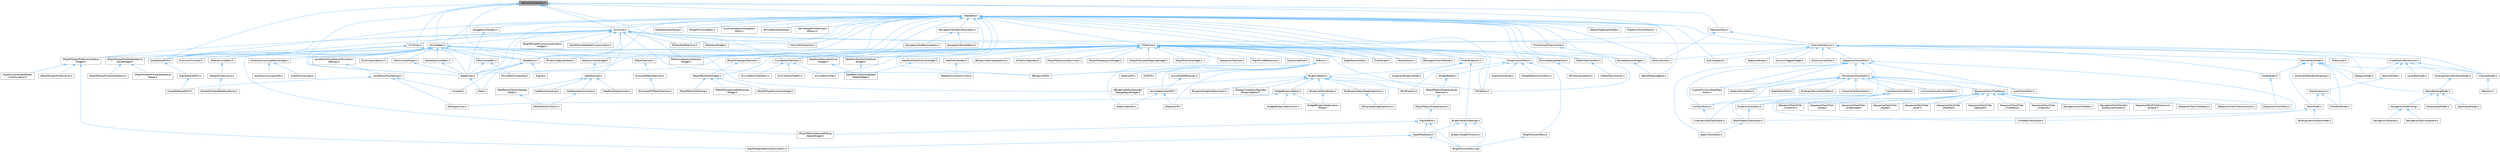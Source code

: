 digraph "TableViewTypeTraits.h"
{
 // INTERACTIVE_SVG=YES
 // LATEX_PDF_SIZE
  bgcolor="transparent";
  edge [fontname=Helvetica,fontsize=10,labelfontname=Helvetica,labelfontsize=10];
  node [fontname=Helvetica,fontsize=10,shape=box,height=0.2,width=0.4];
  Node1 [id="Node000001",label="TableViewTypeTraits.h",height=0.2,width=0.4,color="gray40", fillcolor="grey60", style="filled", fontcolor="black",tooltip=" "];
  Node1 -> Node2 [id="edge1_Node000001_Node000002",dir="back",color="steelblue1",style="solid",tooltip=" "];
  Node2 [id="Node000002",label="CurveEditorTreeTraits.h",height=0.2,width=0.4,color="grey40", fillcolor="white", style="filled",URL="$d4/d4a/CurveEditorTreeTraits_8h.html",tooltip=" "];
  Node2 -> Node3 [id="edge2_Node000002_Node000003",dir="back",color="steelblue1",style="solid",tooltip=" "];
  Node3 [id="Node000003",label="SCurveEditorTree.h",height=0.2,width=0.4,color="grey40", fillcolor="white", style="filled",URL="$da/da4/SCurveEditorTree_8h.html",tooltip=" "];
  Node2 -> Node4 [id="edge3_Node000002_Node000004",dir="back",color="steelblue1",style="solid",tooltip=" "];
  Node4 [id="Node000004",label="SCurveEditorTreePin.h",height=0.2,width=0.4,color="grey40", fillcolor="white", style="filled",URL="$db/d44/SCurveEditorTreePin_8h.html",tooltip=" "];
  Node2 -> Node5 [id="edge4_Node000002_Node000005",dir="back",color="steelblue1",style="solid",tooltip=" "];
  Node5 [id="Node000005",label="SCurveEditorTreeSelect.h",height=0.2,width=0.4,color="grey40", fillcolor="white", style="filled",URL="$d9/d58/SCurveEditorTreeSelect_8h.html",tooltip=" "];
  Node1 -> Node6 [id="edge5_Node000001_Node000006",dir="back",color="steelblue1",style="solid",tooltip=" "];
  Node6 [id="Node000006",label="SComboBox.h",height=0.2,width=0.4,color="grey40", fillcolor="white", style="filled",URL="$d2/dd5/SComboBox_8h.html",tooltip=" "];
  Node6 -> Node7 [id="edge6_Node000006_Node000007",dir="back",color="steelblue1",style="solid",tooltip=" "];
  Node7 [id="Node000007",label="DataflowTransformOutliner\lWidget.h",height=0.2,width=0.4,color="grey40", fillcolor="white", style="filled",URL="$d8/df9/DataflowTransformOutlinerWidget_8h.html",tooltip=" "];
  Node7 -> Node8 [id="edge7_Node000007_Node000008",dir="back",color="steelblue1",style="solid",tooltip=" "];
  Node8 [id="Node000008",label="DataflowCollectionSpread\lSheetWidget.h",height=0.2,width=0.4,color="grey40", fillcolor="white", style="filled",URL="$da/da3/DataflowCollectionSpreadSheetWidget_8h.html",tooltip=" "];
  Node6 -> Node9 [id="edge8_Node000006_Node000009",dir="back",color="steelblue1",style="solid",tooltip=" "];
  Node9 [id="Node000009",label="DataflowVerticesOutliner\lWidget.h",height=0.2,width=0.4,color="grey40", fillcolor="white", style="filled",URL="$dd/deb/DataflowVerticesOutlinerWidget_8h.html",tooltip=" "];
  Node9 -> Node8 [id="edge9_Node000009_Node000008",dir="back",color="steelblue1",style="solid",tooltip=" "];
  Node6 -> Node10 [id="edge10_Node000006_Node000010",dir="back",color="steelblue1",style="solid",tooltip=" "];
  Node10 [id="Node000010",label="LevelEditorPlayNetworkEmulation\lSettings.h",height=0.2,width=0.4,color="grey40", fillcolor="white", style="filled",URL="$d4/d35/LevelEditorPlayNetworkEmulationSettings_8h.html",tooltip=" "];
  Node10 -> Node11 [id="edge11_Node000010_Node000011",dir="back",color="steelblue1",style="solid",tooltip=" "];
  Node11 [id="Node000011",label="LevelEditorPlaySettings.h",height=0.2,width=0.4,color="grey40", fillcolor="white", style="filled",URL="$d4/d3b/LevelEditorPlaySettings_8h.html",tooltip=" "];
  Node11 -> Node12 [id="edge12_Node000011_Node000012",dir="back",color="steelblue1",style="solid",tooltip=" "];
  Node12 [id="Node000012",label="SDesignerView.h",height=0.2,width=0.4,color="grey40", fillcolor="white", style="filled",URL="$d2/d14/SDesignerView_8h.html",tooltip=" "];
  Node11 -> Node13 [id="edge13_Node000011_Node000013",dir="back",color="steelblue1",style="solid",tooltip=" "];
  Node13 [id="Node000013",label="UnrealEd.h",height=0.2,width=0.4,color="grey40", fillcolor="white", style="filled",URL="$d2/d5f/UnrealEd_8h.html",tooltip=" "];
  Node11 -> Node14 [id="edge14_Node000011_Node000014",dir="back",color="steelblue1",style="solid",tooltip=" "];
  Node14 [id="Node000014",label="UnrealEdSharedPCH.h",height=0.2,width=0.4,color="grey40", fillcolor="white", style="filled",URL="$d1/de6/UnrealEdSharedPCH_8h.html",tooltip=" "];
  Node6 -> Node15 [id="edge15_Node000006_Node000015",dir="back",color="steelblue1",style="solid",tooltip=" "];
  Node15 [id="Node000015",label="SAudioOscilloscopePanelWidget.h",height=0.2,width=0.4,color="grey40", fillcolor="white", style="filled",URL="$db/d7e/SAudioOscilloscopePanelWidget_8h.html",tooltip=" "];
  Node15 -> Node16 [id="edge16_Node000015_Node000016",dir="back",color="steelblue1",style="solid",tooltip=" "];
  Node16 [id="Node000016",label="AudioOscilloscope.h",height=0.2,width=0.4,color="grey40", fillcolor="white", style="filled",URL="$d5/d81/AudioOscilloscope_8h.html",tooltip=" "];
  Node15 -> Node17 [id="edge17_Node000015_Node000017",dir="back",color="steelblue1",style="solid",tooltip=" "];
  Node17 [id="Node000017",label="AudioOscilloscopeUMG.h",height=0.2,width=0.4,color="grey40", fillcolor="white", style="filled",URL="$df/de7/AudioOscilloscopeUMG_8h.html",tooltip=" "];
  Node6 -> Node18 [id="edge18_Node000006_Node000018",dir="back",color="steelblue1",style="solid",tooltip=" "];
  Node18 [id="Node000018",label="SBlueprintEditorSelected\lDebugObjectWidget.h",height=0.2,width=0.4,color="grey40", fillcolor="white", style="filled",URL="$de/d6c/SBlueprintEditorSelectedDebugObjectWidget_8h.html",tooltip=" "];
  Node6 -> Node19 [id="edge19_Node000006_Node000019",dir="back",color="steelblue1",style="solid",tooltip=" "];
  Node19 [id="Node000019",label="SCSVImportOptions.h",height=0.2,width=0.4,color="grey40", fillcolor="white", style="filled",URL="$d7/dfe/SCSVImportOptions_8h.html",tooltip=" "];
  Node6 -> Node20 [id="edge20_Node000006_Node000020",dir="back",color="steelblue1",style="solid",tooltip=" "];
  Node20 [id="Node000020",label="SEditableComboBox.h",height=0.2,width=0.4,color="grey40", fillcolor="white", style="filled",URL="$d0/d8c/SEditableComboBox_8h.html",tooltip=" "];
  Node20 -> Node21 [id="edge21_Node000020_Node000021",dir="back",color="steelblue1",style="solid",tooltip=" "];
  Node21 [id="Node000021",label="SlateExtras.h",height=0.2,width=0.4,color="grey40", fillcolor="white", style="filled",URL="$d8/dec/SlateExtras_8h.html",tooltip=" "];
  Node21 -> Node22 [id="edge22_Node000021_Node000022",dir="back",color="steelblue1",style="solid",tooltip=" "];
  Node22 [id="Node000022",label="Slate.h",height=0.2,width=0.4,color="grey40", fillcolor="white", style="filled",URL="$d2/dc0/Slate_8h.html",tooltip=" "];
  Node6 -> Node23 [id="edge23_Node000006_Node000023",dir="back",color="steelblue1",style="solid",tooltip=" "];
  Node23 [id="Node000023",label="SFilterConfiguratorRow.h",height=0.2,width=0.4,color="grey40", fillcolor="white", style="filled",URL="$d2/d18/SFilterConfiguratorRow_8h.html",tooltip=" "];
  Node6 -> Node24 [id="edge24_Node000006_Node000024",dir="back",color="steelblue1",style="solid",tooltip=" "];
  Node24 [id="Node000024",label="SNameComboBox.h",height=0.2,width=0.4,color="grey40", fillcolor="white", style="filled",URL="$d8/d4b/SNameComboBox_8h.html",tooltip=" "];
  Node24 -> Node25 [id="edge25_Node000024_Node000025",dir="back",color="steelblue1",style="solid",tooltip=" "];
  Node25 [id="Node000025",label="SGraphPinNameList.h",height=0.2,width=0.4,color="grey40", fillcolor="white", style="filled",URL="$d4/d09/SGraphPinNameList_8h.html",tooltip=" "];
  Node25 -> Node26 [id="edge26_Node000025_Node000026",dir="back",color="steelblue1",style="solid",tooltip=" "];
  Node26 [id="Node000026",label="SGraphPinDataTableRowName.h",height=0.2,width=0.4,color="grey40", fillcolor="white", style="filled",URL="$d3/d40/SGraphPinDataTableRowName_8h.html",tooltip=" "];
  Node6 -> Node27 [id="edge27_Node000006_Node000027",dir="back",color="steelblue1",style="solid",tooltip=" "];
  Node27 [id="Node000027",label="SRigVMEditorSelectedDebug\lObjectWidget.h",height=0.2,width=0.4,color="grey40", fillcolor="white", style="filled",URL="$d9/dcd/SRigVMEditorSelectedDebugObjectWidget_8h.html",tooltip=" "];
  Node6 -> Node28 [id="edge28_Node000006_Node000028",dir="back",color="steelblue1",style="solid",tooltip=" "];
  Node28 [id="Node000028",label="SRigVMGraphPinEditableName\lValueWidget.h",height=0.2,width=0.4,color="grey40", fillcolor="white", style="filled",URL="$da/d0c/SRigVMGraphPinEditableNameValueWidget_8h.html",tooltip=" "];
  Node28 -> Node29 [id="edge29_Node000028_Node000029",dir="back",color="steelblue1",style="solid",tooltip=" "];
  Node29 [id="Node000029",label="SRigVMGraphPinUserDataName\lSpace.h",height=0.2,width=0.4,color="grey40", fillcolor="white", style="filled",URL="$d7/dfd/SRigVMGraphPinUserDataNameSpace_8h.html",tooltip=" "];
  Node28 -> Node30 [id="edge30_Node000028_Node000030",dir="back",color="steelblue1",style="solid",tooltip=" "];
  Node30 [id="Node000030",label="SRigVMGraphPinVariableName.h",height=0.2,width=0.4,color="grey40", fillcolor="white", style="filled",URL="$d0/da1/SRigVMGraphPinVariableName_8h.html",tooltip=" "];
  Node6 -> Node31 [id="edge31_Node000006_Node000031",dir="back",color="steelblue1",style="solid",tooltip=" "];
  Node31 [id="Node000031",label="SRigVMGraphPinNameListValue\lWidget.h",height=0.2,width=0.4,color="grey40", fillcolor="white", style="filled",URL="$dc/dac/SRigVMGraphPinNameListValueWidget_8h.html",tooltip=" "];
  Node31 -> Node32 [id="edge32_Node000031_Node000032",dir="back",color="steelblue1",style="solid",tooltip=" "];
  Node32 [id="Node000032",label="RigVMGraphDetailCustomization.h",height=0.2,width=0.4,color="grey40", fillcolor="white", style="filled",URL="$da/d8c/RigVMGraphDetailCustomization_8h.html",tooltip=" "];
  Node31 -> Node33 [id="edge33_Node000031_Node000033",dir="back",color="steelblue1",style="solid",tooltip=" "];
  Node33 [id="Node000033",label="RigVMLocalVariableDetail\lCustomization.h",height=0.2,width=0.4,color="grey40", fillcolor="white", style="filled",URL="$de/de8/RigVMLocalVariableDetailCustomization_8h.html",tooltip=" "];
  Node31 -> Node34 [id="edge34_Node000031_Node000034",dir="back",color="steelblue1",style="solid",tooltip=" "];
  Node34 [id="Node000034",label="SRigVMGraphPinNameList.h",height=0.2,width=0.4,color="grey40", fillcolor="white", style="filled",URL="$d7/dfc/SRigVMGraphPinNameList_8h.html",tooltip=" "];
  Node6 -> Node35 [id="edge35_Node000006_Node000035",dir="back",color="steelblue1",style="solid",tooltip=" "];
  Node35 [id="Node000035",label="STableTreeView.h",height=0.2,width=0.4,color="grey40", fillcolor="white", style="filled",URL="$dd/d46/STableTreeView_8h.html",tooltip=" "];
  Node35 -> Node36 [id="edge36_Node000035_Node000036",dir="back",color="steelblue1",style="solid",tooltip=" "];
  Node36 [id="Node000036",label="SUntypedTableTreeView.h",height=0.2,width=0.4,color="grey40", fillcolor="white", style="filled",URL="$da/dc1/SUntypedTableTreeView_8h.html",tooltip=" "];
  Node36 -> Node37 [id="edge37_Node000036_Node000037",dir="back",color="steelblue1",style="solid",tooltip=" "];
  Node37 [id="Node000037",label="SUntypedDiffTableTreeView.h",height=0.2,width=0.4,color="grey40", fillcolor="white", style="filled",URL="$d2/dd2/SUntypedDiffTableTreeView_8h.html",tooltip=" "];
  Node6 -> Node38 [id="edge38_Node000006_Node000038",dir="back",color="steelblue1",style="solid",tooltip=" "];
  Node38 [id="Node000038",label="STextComboBox.h",height=0.2,width=0.4,color="grey40", fillcolor="white", style="filled",URL="$d6/d14/STextComboBox_8h.html",tooltip=" "];
  Node38 -> Node39 [id="edge39_Node000038_Node000039",dir="back",color="steelblue1",style="solid",tooltip=" "];
  Node39 [id="Node000039",label="SFixupSelfContextDlg.h",height=0.2,width=0.4,color="grey40", fillcolor="white", style="filled",URL="$d5/da4/SFixupSelfContextDlg_8h.html",tooltip=" "];
  Node38 -> Node21 [id="edge40_Node000038_Node000021",dir="back",color="steelblue1",style="solid",tooltip=" "];
  Node6 -> Node40 [id="edge41_Node000006_Node000040",dir="back",color="steelblue1",style="solid",tooltip=" "];
  Node40 [id="Node000040",label="STextComboPopup.h",height=0.2,width=0.4,color="grey40", fillcolor="white", style="filled",URL="$d1/d76/STextComboPopup_8h.html",tooltip=" "];
  Node40 -> Node21 [id="edge42_Node000040_Node000021",dir="back",color="steelblue1",style="solid",tooltip=" "];
  Node6 -> Node41 [id="edge43_Node000006_Node000041",dir="back",color="steelblue1",style="solid",tooltip=" "];
  Node41 [id="Node000041",label="SelectionViewWidget.h",height=0.2,width=0.4,color="grey40", fillcolor="white", style="filled",URL="$dc/db5/SelectionViewWidget_8h.html",tooltip=" "];
  Node41 -> Node42 [id="edge44_Node000041_Node000042",dir="back",color="steelblue1",style="solid",tooltip=" "];
  Node42 [id="Node000042",label="DataflowView.h",height=0.2,width=0.4,color="grey40", fillcolor="white", style="filled",URL="$d4/d2e/DataflowView_8h.html",tooltip=" "];
  Node42 -> Node43 [id="edge45_Node000042_Node000043",dir="back",color="steelblue1",style="solid",tooltip=" "];
  Node43 [id="Node000043",label="DataflowCollectionSpread\lSheet.h",height=0.2,width=0.4,color="grey40", fillcolor="white", style="filled",URL="$da/da7/DataflowCollectionSpreadSheet_8h.html",tooltip=" "];
  Node43 -> Node44 [id="edge46_Node000043_Node000044",dir="back",color="steelblue1",style="solid",tooltip=" "];
  Node44 [id="Node000044",label="DataflowEditorToolkit.h",height=0.2,width=0.4,color="grey40", fillcolor="white", style="filled",URL="$d8/d80/DataflowEditorToolkit_8h.html",tooltip=" "];
  Node42 -> Node45 [id="edge47_Node000042_Node000045",dir="back",color="steelblue1",style="solid",tooltip=" "];
  Node45 [id="Node000045",label="DataflowOutputLog.h",height=0.2,width=0.4,color="grey40", fillcolor="white", style="filled",URL="$df/d1e/DataflowOutputLog_8h.html",tooltip=" "];
  Node42 -> Node46 [id="edge48_Node000042_Node000046",dir="back",color="steelblue1",style="solid",tooltip=" "];
  Node46 [id="Node000046",label="DataflowSelectionView.h",height=0.2,width=0.4,color="grey40", fillcolor="white", style="filled",URL="$d6/d34/DataflowSelectionView_8h.html",tooltip=" "];
  Node46 -> Node44 [id="edge49_Node000046_Node000044",dir="back",color="steelblue1",style="solid",tooltip=" "];
  Node42 -> Node47 [id="edge50_Node000042_Node000047",dir="back",color="steelblue1",style="solid",tooltip=" "];
  Node47 [id="Node000047",label="DataflowSkeletonView.h",height=0.2,width=0.4,color="grey40", fillcolor="white", style="filled",URL="$d7/df7/DataflowSkeletonView_8h.html",tooltip=" "];
  Node6 -> Node48 [id="edge51_Node000006_Node000048",dir="back",color="steelblue1",style="solid",tooltip=" "];
  Node48 [id="Node000048",label="SlateBasics.h",height=0.2,width=0.4,color="grey40", fillcolor="white", style="filled",URL="$da/d2f/SlateBasics_8h.html",tooltip=" "];
  Node48 -> Node49 [id="edge52_Node000048_Node000049",dir="back",color="steelblue1",style="solid",tooltip=" "];
  Node49 [id="Node000049",label="Engine.h",height=0.2,width=0.4,color="grey40", fillcolor="white", style="filled",URL="$d1/d34/Public_2Engine_8h.html",tooltip=" "];
  Node48 -> Node22 [id="edge53_Node000048_Node000022",dir="back",color="steelblue1",style="solid",tooltip=" "];
  Node48 -> Node21 [id="edge54_Node000048_Node000021",dir="back",color="steelblue1",style="solid",tooltip=" "];
  Node48 -> Node13 [id="edge55_Node000048_Node000013",dir="back",color="steelblue1",style="solid",tooltip=" "];
  Node6 -> Node21 [id="edge56_Node000006_Node000021",dir="back",color="steelblue1",style="solid",tooltip=" "];
  Node6 -> Node50 [id="edge57_Node000006_Node000050",dir="back",color="steelblue1",style="solid",tooltip=" "];
  Node50 [id="Node000050",label="SlateSharedPCH.h",height=0.2,width=0.4,color="grey40", fillcolor="white", style="filled",URL="$d1/dfc/SlateSharedPCH_8h.html",tooltip=" "];
  Node50 -> Node51 [id="edge58_Node000050_Node000051",dir="back",color="steelblue1",style="solid",tooltip=" "];
  Node51 [id="Node000051",label="EngineSharedPCH.h",height=0.2,width=0.4,color="grey40", fillcolor="white", style="filled",URL="$dc/dbb/EngineSharedPCH_8h.html",tooltip=" "];
  Node51 -> Node14 [id="edge59_Node000051_Node000014",dir="back",color="steelblue1",style="solid",tooltip=" "];
  Node1 -> Node52 [id="edge60_Node000001_Node000052",dir="back",color="steelblue1",style="solid",tooltip=" "];
  Node52 [id="Node000052",label="SListView.h",height=0.2,width=0.4,color="grey40", fillcolor="white", style="filled",URL="$db/db5/SListView_8h.html",tooltip=" "];
  Node52 -> Node42 [id="edge61_Node000052_Node000042",dir="back",color="steelblue1",style="solid",tooltip=" "];
  Node52 -> Node53 [id="edge62_Node000052_Node000053",dir="back",color="steelblue1",style="solid",tooltip=" "];
  Node53 [id="Node000053",label="IOutlinerExtension.h",height=0.2,width=0.4,color="grey40", fillcolor="white", style="filled",URL="$db/d1a/IOutlinerExtension_8h.html",tooltip=" "];
  Node53 -> Node54 [id="edge63_Node000053_Node000054",dir="back",color="steelblue1",style="solid",tooltip=" "];
  Node54 [id="Node000054",label="CategoryModel.h",height=0.2,width=0.4,color="grey40", fillcolor="white", style="filled",URL="$db/dfe/CategoryModel_8h.html",tooltip=" "];
  Node53 -> Node55 [id="edge64_Node000053_Node000055",dir="back",color="steelblue1",style="solid",tooltip=" "];
  Node55 [id="Node000055",label="ChannelModel.h",height=0.2,width=0.4,color="grey40", fillcolor="white", style="filled",URL="$de/d30/ChannelModel_8h.html",tooltip=" "];
  Node55 -> Node56 [id="edge65_Node000055_Node000056",dir="back",color="steelblue1",style="solid",tooltip=" "];
  Node56 [id="Node000056",label="Selection.h",height=0.2,width=0.4,color="grey40", fillcolor="white", style="filled",URL="$dd/dc2/Editor_2Sequencer_2Public_2MVVM_2Selection_2Selection_8h.html",tooltip=" "];
  Node53 -> Node57 [id="edge66_Node000053_Node000057",dir="back",color="steelblue1",style="solid",tooltip=" "];
  Node57 [id="Node000057",label="FolderModel.h",height=0.2,width=0.4,color="grey40", fillcolor="white", style="filled",URL="$d4/d1d/FolderModel_8h.html",tooltip=" "];
  Node57 -> Node58 [id="edge67_Node000057_Node000058",dir="back",color="steelblue1",style="solid",tooltip=" "];
  Node58 [id="Node000058",label="SequencerTrackFilters.h",height=0.2,width=0.4,color="grey40", fillcolor="white", style="filled",URL="$df/d72/SequencerTrackFilters_8h.html",tooltip=" "];
  Node53 -> Node59 [id="edge68_Node000053_Node000059",dir="back",color="steelblue1",style="solid",tooltip=" "];
  Node59 [id="Node000059",label="ISequencerTrackEditor.h",height=0.2,width=0.4,color="grey40", fillcolor="white", style="filled",URL="$df/dca/ISequencerTrackEditor_8h.html",tooltip=" "];
  Node59 -> Node60 [id="edge69_Node000059_Node000060",dir="back",color="steelblue1",style="solid",tooltip=" "];
  Node60 [id="Node000060",label="AudioTrackEditor.h",height=0.2,width=0.4,color="grey40", fillcolor="white", style="filled",URL="$dd/d96/AudioTrackEditor_8h.html",tooltip=" "];
  Node59 -> Node61 [id="edge70_Node000059_Node000061",dir="back",color="steelblue1",style="solid",tooltip=" "];
  Node61 [id="Node000061",label="BoolPropertyTrackEditor.h",height=0.2,width=0.4,color="grey40", fillcolor="white", style="filled",URL="$db/d07/BoolPropertyTrackEditor_8h.html",tooltip=" "];
  Node61 -> Node62 [id="edge71_Node000061_Node000062",dir="back",color="steelblue1",style="solid",tooltip=" "];
  Node62 [id="Node000062",label="SpawnTrackEditor.h",height=0.2,width=0.4,color="grey40", fillcolor="white", style="filled",URL="$d5/dac/SpawnTrackEditor_8h.html",tooltip=" "];
  Node59 -> Node63 [id="edge72_Node000059_Node000063",dir="back",color="steelblue1",style="solid",tooltip=" "];
  Node63 [id="Node000063",label="CinematicShotTrackEditor.h",height=0.2,width=0.4,color="grey40", fillcolor="white", style="filled",URL="$d3/d0c/CinematicShotTrackEditor_8h.html",tooltip=" "];
  Node59 -> Node64 [id="edge73_Node000059_Node000064",dir="back",color="steelblue1",style="solid",tooltip=" "];
  Node64 [id="Node000064",label="CustomPrimitiveDataTrack\lEditor.h",height=0.2,width=0.4,color="grey40", fillcolor="white", style="filled",URL="$dc/d8f/CustomPrimitiveDataTrackEditor_8h.html",tooltip=" "];
  Node59 -> Node65 [id="edge74_Node000059_Node000065",dir="back",color="steelblue1",style="solid",tooltip=" "];
  Node65 [id="Node000065",label="MaterialTrackEditor.h",height=0.2,width=0.4,color="grey40", fillcolor="white", style="filled",URL="$d1/d9f/MaterialTrackEditor_8h.html",tooltip=" "];
  Node59 -> Node66 [id="edge75_Node000059_Node000066",dir="back",color="steelblue1",style="solid",tooltip=" "];
  Node66 [id="Node000066",label="MovieSceneTrackEditor.h",height=0.2,width=0.4,color="grey40", fillcolor="white", style="filled",URL="$db/d6c/MovieSceneTrackEditor_8h.html",tooltip=" "];
  Node66 -> Node60 [id="edge76_Node000066_Node000060",dir="back",color="steelblue1",style="solid",tooltip=" "];
  Node66 -> Node67 [id="edge77_Node000066_Node000067",dir="back",color="steelblue1",style="solid",tooltip=" "];
  Node67 [id="Node000067",label="BindingLifetimeTrackEditor.h",height=0.2,width=0.4,color="grey40", fillcolor="white", style="filled",URL="$db/d3c/BindingLifetimeTrackEditor_8h.html",tooltip=" "];
  Node66 -> Node68 [id="edge78_Node000066_Node000068",dir="back",color="steelblue1",style="solid",tooltip=" "];
  Node68 [id="Node000068",label="ChaosCacheTrackEditor.h",height=0.2,width=0.4,color="grey40", fillcolor="white", style="filled",URL="$db/d36/ChaosCacheTrackEditor_8h.html",tooltip=" "];
  Node66 -> Node69 [id="edge79_Node000066_Node000069",dir="back",color="steelblue1",style="solid",tooltip=" "];
  Node69 [id="Node000069",label="CommonAnimationTrackEditor.h",height=0.2,width=0.4,color="grey40", fillcolor="white", style="filled",URL="$d9/d6e/CommonAnimationTrackEditor_8h.html",tooltip=" "];
  Node66 -> Node64 [id="edge80_Node000066_Node000064",dir="back",color="steelblue1",style="solid",tooltip=" "];
  Node66 -> Node70 [id="edge81_Node000066_Node000070",dir="back",color="steelblue1",style="solid",tooltip=" "];
  Node70 [id="Node000070",label="KeyframeTrackEditor.h",height=0.2,width=0.4,color="grey40", fillcolor="white", style="filled",URL="$dd/d47/KeyframeTrackEditor_8h.html",tooltip=" "];
  Node70 -> Node61 [id="edge82_Node000070_Node000061",dir="back",color="steelblue1",style="solid",tooltip=" "];
  Node70 -> Node71 [id="edge83_Node000070_Node000071",dir="back",color="steelblue1",style="solid",tooltip=" "];
  Node71 [id="Node000071",label="PropertyTrackEditor.h",height=0.2,width=0.4,color="grey40", fillcolor="white", style="filled",URL="$da/d9a/PropertyTrackEditor_8h.html",tooltip=" "];
  Node71 -> Node61 [id="edge84_Node000071_Node000061",dir="back",color="steelblue1",style="solid",tooltip=" "];
  Node70 -> Node72 [id="edge85_Node000070_Node000072",dir="back",color="steelblue1",style="solid",tooltip=" "];
  Node72 [id="Node000072",label="SubTrackEditor.h",height=0.2,width=0.4,color="grey40", fillcolor="white", style="filled",URL="$d8/d5b/SubTrackEditor_8h.html",tooltip=" "];
  Node72 -> Node63 [id="edge86_Node000072_Node000063",dir="back",color="steelblue1",style="solid",tooltip=" "];
  Node70 -> Node73 [id="edge87_Node000070_Node000073",dir="back",color="steelblue1",style="solid",tooltip=" "];
  Node73 [id="Node000073",label="TimeWarpTrackEditor.h",height=0.2,width=0.4,color="grey40", fillcolor="white", style="filled",URL="$dc/d2e/TimeWarpTrackEditor_8h.html",tooltip=" "];
  Node66 -> Node65 [id="edge88_Node000066_Node000065",dir="back",color="steelblue1",style="solid",tooltip=" "];
  Node66 -> Node74 [id="edge89_Node000066_Node000074",dir="back",color="steelblue1",style="solid",tooltip=" "];
  Node74 [id="Node000074",label="MediaTrackEditor.h",height=0.2,width=0.4,color="grey40", fillcolor="white", style="filled",URL="$d0/d41/MediaTrackEditor_8h.html",tooltip=" "];
  Node66 -> Node71 [id="edge90_Node000066_Node000071",dir="back",color="steelblue1",style="solid",tooltip=" "];
  Node66 -> Node75 [id="edge91_Node000066_Node000075",dir="back",color="steelblue1",style="solid",tooltip=" "];
  Node75 [id="Node000075",label="SequencerTrackFilterBase.h",height=0.2,width=0.4,color="grey40", fillcolor="white", style="filled",URL="$d8/def/Filters_2SequencerTrackFilterBase_8h.html",tooltip=" "];
  Node75 -> Node76 [id="edge92_Node000075_Node000076",dir="back",color="steelblue1",style="solid",tooltip=" "];
  Node76 [id="Node000076",label="NavigationToolFilterBar.h",height=0.2,width=0.4,color="grey40", fillcolor="white", style="filled",URL="$df/d14/NavigationToolFilterBar_8h.html",tooltip=" "];
  Node75 -> Node77 [id="edge93_Node000075_Node000077",dir="back",color="steelblue1",style="solid",tooltip=" "];
  Node77 [id="Node000077",label="NavigationToolFilterText\lExpressionContext.h",height=0.2,width=0.4,color="grey40", fillcolor="white", style="filled",URL="$d8/dd2/NavigationToolFilterTextExpressionContext_8h.html",tooltip=" "];
  Node75 -> Node78 [id="edge94_Node000075_Node000078",dir="back",color="steelblue1",style="solid",tooltip=" "];
  Node78 [id="Node000078",label="SequencerTextFilterExpression\lContext.h",height=0.2,width=0.4,color="grey40", fillcolor="white", style="filled",URL="$d0/d9f/SequencerTextFilterExpressionContext_8h.html",tooltip=" "];
  Node75 -> Node79 [id="edge95_Node000075_Node000079",dir="back",color="steelblue1",style="solid",tooltip=" "];
  Node79 [id="Node000079",label="SequencerTrackFilterBase.h",height=0.2,width=0.4,color="grey40", fillcolor="white", style="filled",URL="$d8/d4d/SequencerTrackFilterBase_8h.html",tooltip=" "];
  Node75 -> Node80 [id="edge96_Node000075_Node000080",dir="back",color="steelblue1",style="solid",tooltip=" "];
  Node80 [id="Node000080",label="SequencerTrackFilterCollection.h",height=0.2,width=0.4,color="grey40", fillcolor="white", style="filled",URL="$d8/de2/SequencerTrackFilterCollection_8h.html",tooltip=" "];
  Node75 -> Node81 [id="edge97_Node000075_Node000081",dir="back",color="steelblue1",style="solid",tooltip=" "];
  Node81 [id="Node000081",label="SequencerTrackFilter\l_Condition.h",height=0.2,width=0.4,color="grey40", fillcolor="white", style="filled",URL="$df/d17/SequencerTrackFilter__Condition_8h.html",tooltip=" "];
  Node75 -> Node82 [id="edge98_Node000075_Node000082",dir="back",color="steelblue1",style="solid",tooltip=" "];
  Node82 [id="Node000082",label="SequencerTrackFilter\l_Group.h",height=0.2,width=0.4,color="grey40", fillcolor="white", style="filled",URL="$da/dea/SequencerTrackFilter__Group_8h.html",tooltip=" "];
  Node75 -> Node83 [id="edge99_Node000075_Node000083",dir="back",color="steelblue1",style="solid",tooltip=" "];
  Node83 [id="Node000083",label="SequencerTrackFilter\l_HideIsolate.h",height=0.2,width=0.4,color="grey40", fillcolor="white", style="filled",URL="$d3/d55/SequencerTrackFilter__HideIsolate_8h.html",tooltip=" "];
  Node75 -> Node84 [id="edge100_Node000075_Node000084",dir="back",color="steelblue1",style="solid",tooltip=" "];
  Node84 [id="Node000084",label="SequencerTrackFilter\l_Keyed.h",height=0.2,width=0.4,color="grey40", fillcolor="white", style="filled",URL="$d4/d2d/SequencerTrackFilter__Keyed_8h.html",tooltip=" "];
  Node75 -> Node85 [id="edge101_Node000075_Node000085",dir="back",color="steelblue1",style="solid",tooltip=" "];
  Node85 [id="Node000085",label="SequencerTrackFilter\l_Level.h",height=0.2,width=0.4,color="grey40", fillcolor="white", style="filled",URL="$d2/d6c/SequencerTrackFilter__Level_8h.html",tooltip=" "];
  Node75 -> Node86 [id="edge102_Node000075_Node000086",dir="back",color="steelblue1",style="solid",tooltip=" "];
  Node86 [id="Node000086",label="SequencerTrackFilter\l_Modified.h",height=0.2,width=0.4,color="grey40", fillcolor="white", style="filled",URL="$d0/dd9/SequencerTrackFilter__Modified_8h.html",tooltip=" "];
  Node75 -> Node87 [id="edge103_Node000075_Node000087",dir="back",color="steelblue1",style="solid",tooltip=" "];
  Node87 [id="Node000087",label="SequencerTrackFilter\l_Selected.h",height=0.2,width=0.4,color="grey40", fillcolor="white", style="filled",URL="$dc/d54/SequencerTrackFilter__Selected_8h.html",tooltip=" "];
  Node75 -> Node88 [id="edge104_Node000075_Node000088",dir="back",color="steelblue1",style="solid",tooltip=" "];
  Node88 [id="Node000088",label="SequencerTrackFilter\l_TimeWarp.h",height=0.2,width=0.4,color="grey40", fillcolor="white", style="filled",URL="$d6/dd0/SequencerTrackFilter__TimeWarp_8h.html",tooltip=" "];
  Node75 -> Node89 [id="edge105_Node000075_Node000089",dir="back",color="steelblue1",style="solid",tooltip=" "];
  Node89 [id="Node000089",label="SequencerTrackFilter\l_Unbound.h",height=0.2,width=0.4,color="grey40", fillcolor="white", style="filled",URL="$d0/dd1/SequencerTrackFilter__Unbound_8h.html",tooltip=" "];
  Node75 -> Node58 [id="edge106_Node000075_Node000058",dir="back",color="steelblue1",style="solid",tooltip=" "];
  Node66 -> Node72 [id="edge107_Node000066_Node000072",dir="back",color="steelblue1",style="solid",tooltip=" "];
  Node59 -> Node62 [id="edge108_Node000059_Node000062",dir="back",color="steelblue1",style="solid",tooltip=" "];
  Node59 -> Node72 [id="edge109_Node000059_Node000072",dir="back",color="steelblue1",style="solid",tooltip=" "];
  Node53 -> Node90 [id="edge110_Node000053_Node000090",dir="back",color="steelblue1",style="solid",tooltip=" "];
  Node90 [id="Node000090",label="LinkedOutlinerExtension.h",height=0.2,width=0.4,color="grey40", fillcolor="white", style="filled",URL="$da/d0f/LinkedOutlinerExtension_8h.html",tooltip=" "];
  Node90 -> Node91 [id="edge111_Node000090_Node000091",dir="back",color="steelblue1",style="solid",tooltip=" "];
  Node91 [id="Node000091",label="BindingLifetimeOverlayModel.h",height=0.2,width=0.4,color="grey40", fillcolor="white", style="filled",URL="$d2/d69/BindingLifetimeOverlayModel_8h.html",tooltip=" "];
  Node91 -> Node92 [id="edge112_Node000091_Node000092",dir="back",color="steelblue1",style="solid",tooltip=" "];
  Node92 [id="Node000092",label="ObjectBindingModel.h",height=0.2,width=0.4,color="grey40", fillcolor="white", style="filled",URL="$de/dbc/ObjectBindingModel_8h.html",tooltip=" "];
  Node92 -> Node93 [id="edge113_Node000092_Node000093",dir="back",color="steelblue1",style="solid",tooltip=" "];
  Node93 [id="Node000093",label="NavigationToolBinding.h",height=0.2,width=0.4,color="grey40", fillcolor="white", style="filled",URL="$d0/db5/NavigationToolBinding_8h.html",tooltip=" "];
  Node93 -> Node94 [id="edge114_Node000093_Node000094",dir="back",color="steelblue1",style="solid",tooltip=" "];
  Node94 [id="Node000094",label="NavigationToolActor.h",height=0.2,width=0.4,color="grey40", fillcolor="white", style="filled",URL="$d6/da8/NavigationToolActor_8h.html",tooltip=" "];
  Node93 -> Node95 [id="edge115_Node000093_Node000095",dir="back",color="steelblue1",style="solid",tooltip=" "];
  Node95 [id="Node000095",label="NavigationToolComponent.h",height=0.2,width=0.4,color="grey40", fillcolor="white", style="filled",URL="$d7/dfc/NavigationToolComponent_8h.html",tooltip=" "];
  Node92 -> Node96 [id="edge116_Node000092_Node000096",dir="back",color="steelblue1",style="solid",tooltip=" "];
  Node96 [id="Node000096",label="PossessableModel.h",height=0.2,width=0.4,color="grey40", fillcolor="white", style="filled",URL="$d5/d01/PossessableModel_8h.html",tooltip=" "];
  Node92 -> Node97 [id="edge117_Node000092_Node000097",dir="back",color="steelblue1",style="solid",tooltip=" "];
  Node97 [id="Node000097",label="SpawnableModel.h",height=0.2,width=0.4,color="grey40", fillcolor="white", style="filled",URL="$d0/dd5/SpawnableModel_8h.html",tooltip=" "];
  Node90 -> Node54 [id="edge118_Node000090_Node000054",dir="back",color="steelblue1",style="solid",tooltip=" "];
  Node90 -> Node55 [id="edge119_Node000090_Node000055",dir="back",color="steelblue1",style="solid",tooltip=" "];
  Node90 -> Node98 [id="edge120_Node000090_Node000098",dir="back",color="steelblue1",style="solid",tooltip=" "];
  Node98 [id="Node000098",label="LayerBarModel.h",height=0.2,width=0.4,color="grey40", fillcolor="white", style="filled",URL="$dd/daa/LayerBarModel_8h.html",tooltip=" "];
  Node90 -> Node99 [id="edge121_Node000090_Node000099",dir="back",color="steelblue1",style="solid",tooltip=" "];
  Node99 [id="Node000099",label="SectionModel.h",height=0.2,width=0.4,color="grey40", fillcolor="white", style="filled",URL="$d7/d0c/SectionModel_8h.html",tooltip=" "];
  Node99 -> Node100 [id="edge122_Node000099_Node000100",dir="back",color="steelblue1",style="solid",tooltip=" "];
  Node100 [id="Node000100",label="ITrackExtension.h",height=0.2,width=0.4,color="grey40", fillcolor="white", style="filled",URL="$d4/d09/ITrackExtension_8h.html",tooltip=" "];
  Node100 -> Node101 [id="edge123_Node000100_Node000101",dir="back",color="steelblue1",style="solid",tooltip=" "];
  Node101 [id="Node000101",label="TrackModel.h",height=0.2,width=0.4,color="grey40", fillcolor="white", style="filled",URL="$db/d94/TrackModel_8h.html",tooltip=" "];
  Node101 -> Node102 [id="edge124_Node000101_Node000102",dir="back",color="steelblue1",style="solid",tooltip=" "];
  Node102 [id="Node000102",label="BindingLifetimeTrackModel.h",height=0.2,width=0.4,color="grey40", fillcolor="white", style="filled",URL="$d5/d30/BindingLifetimeTrackModel_8h.html",tooltip=" "];
  Node101 -> Node73 [id="edge125_Node000101_Node000073",dir="back",color="steelblue1",style="solid",tooltip=" "];
  Node100 -> Node103 [id="edge126_Node000100_Node000103",dir="back",color="steelblue1",style="solid",tooltip=" "];
  Node103 [id="Node000103",label="TrackRowModel.h",height=0.2,width=0.4,color="grey40", fillcolor="white", style="filled",URL="$d8/db5/TrackRowModel_8h.html",tooltip=" "];
  Node53 -> Node104 [id="edge127_Node000053_Node000104",dir="back",color="steelblue1",style="solid",tooltip=" "];
  Node104 [id="Node000104",label="OutlinerItemModel.h",height=0.2,width=0.4,color="grey40", fillcolor="white", style="filled",URL="$da/dbf/OutlinerItemModel_8h.html",tooltip=" "];
  Node104 -> Node54 [id="edge128_Node000104_Node000054",dir="back",color="steelblue1",style="solid",tooltip=" "];
  Node104 -> Node55 [id="edge129_Node000104_Node000055",dir="back",color="steelblue1",style="solid",tooltip=" "];
  Node104 -> Node57 [id="edge130_Node000104_Node000057",dir="back",color="steelblue1",style="solid",tooltip=" "];
  Node104 -> Node92 [id="edge131_Node000104_Node000092",dir="back",color="steelblue1",style="solid",tooltip=" "];
  Node104 -> Node105 [id="edge132_Node000104_Node000105",dir="back",color="steelblue1",style="solid",tooltip=" "];
  Node105 [id="Node000105",label="SOutlinerObjectBindingView.h",height=0.2,width=0.4,color="grey40", fillcolor="white", style="filled",URL="$d1/dfa/SOutlinerObjectBindingView_8h.html",tooltip=" "];
  Node104 -> Node101 [id="edge133_Node000104_Node000101",dir="back",color="steelblue1",style="solid",tooltip=" "];
  Node104 -> Node103 [id="edge134_Node000104_Node000103",dir="back",color="steelblue1",style="solid",tooltip=" "];
  Node53 -> Node106 [id="edge135_Node000053_Node000106",dir="back",color="steelblue1",style="solid",tooltip=" "];
  Node106 [id="Node000106",label="OutlinerSpacer.h",height=0.2,width=0.4,color="grey40", fillcolor="white", style="filled",URL="$dd/d3e/OutlinerSpacer_8h.html",tooltip=" "];
  Node53 -> Node107 [id="edge136_Node000053_Node000107",dir="back",color="steelblue1",style="solid",tooltip=" "];
  Node107 [id="Node000107",label="SColumnToggleWidget.h",height=0.2,width=0.4,color="grey40", fillcolor="white", style="filled",URL="$de/d8d/SColumnToggleWidget_8h.html",tooltip=" "];
  Node53 -> Node108 [id="edge137_Node000053_Node000108",dir="back",color="steelblue1",style="solid",tooltip=" "];
  Node108 [id="Node000108",label="SOutlinerView.h",height=0.2,width=0.4,color="grey40", fillcolor="white", style="filled",URL="$d5/de1/SOutlinerView_8h.html",tooltip=" "];
  Node53 -> Node109 [id="edge138_Node000053_Node000109",dir="back",color="steelblue1",style="solid",tooltip=" "];
  Node109 [id="Node000109",label="SOutlinerViewRow.h",height=0.2,width=0.4,color="grey40", fillcolor="white", style="filled",URL="$db/de3/SOutlinerViewRow_8h.html",tooltip=" "];
  Node53 -> Node110 [id="edge139_Node000053_Node000110",dir="back",color="steelblue1",style="solid",tooltip=" "];
  Node110 [id="Node000110",label="STrackLane.h",height=0.2,width=0.4,color="grey40", fillcolor="white", style="filled",URL="$d2/d8f/STrackLane_8h.html",tooltip=" "];
  Node53 -> Node111 [id="edge140_Node000053_Node000111",dir="back",color="steelblue1",style="solid",tooltip=" "];
  Node111 [id="Node000111",label="SequenceModel.h",height=0.2,width=0.4,color="grey40", fillcolor="white", style="filled",URL="$d4/d28/SequenceModel_8h.html",tooltip=" "];
  Node52 -> Node112 [id="edge141_Node000052_Node000112",dir="back",color="steelblue1",style="solid",tooltip=" "];
  Node112 [id="Node000112",label="ReferenceSectionSelection\lWidget.h",height=0.2,width=0.4,color="grey40", fillcolor="white", style="filled",URL="$db/d75/ReferenceSectionSelectionWidget_8h.html",tooltip=" "];
  Node52 -> Node113 [id="edge142_Node000052_Node000113",dir="back",color="steelblue1",style="solid",tooltip=" "];
  Node113 [id="Node000113",label="RigVMVariableDetailCustomization.h",height=0.2,width=0.4,color="grey40", fillcolor="white", style="filled",URL="$d3/d24/RigVMVariableDetailCustomization_8h.html",tooltip=" "];
  Node52 -> Node114 [id="edge143_Node000052_Node000114",dir="back",color="steelblue1",style="solid",tooltip=" "];
  Node114 [id="Node000114",label="SAnimAttributeView.h",height=0.2,width=0.4,color="grey40", fillcolor="white", style="filled",URL="$df/d42/SAnimAttributeView_8h.html",tooltip=" "];
  Node52 -> Node115 [id="edge144_Node000052_Node000115",dir="back",color="steelblue1",style="solid",tooltip=" "];
  Node115 [id="Node000115",label="SBlueprintDiff.h",height=0.2,width=0.4,color="grey40", fillcolor="white", style="filled",URL="$de/d6d/SBlueprintDiff_8h.html",tooltip=" "];
  Node52 -> Node6 [id="edge145_Node000052_Node000006",dir="back",color="steelblue1",style="solid",tooltip=" "];
  Node52 -> Node116 [id="edge146_Node000052_Node000116",dir="back",color="steelblue1",style="solid",tooltip=" "];
  Node116 [id="Node000116",label="SFilterableObjectList.h",height=0.2,width=0.4,color="grey40", fillcolor="white", style="filled",URL="$dc/de4/SFilterableObjectList_8h.html",tooltip=" "];
  Node52 -> Node117 [id="edge147_Node000052_Node000117",dir="back",color="steelblue1",style="solid",tooltip=" "];
  Node117 [id="Node000117",label="SRigVMGraphFunctionLocalization\lWidget.h",height=0.2,width=0.4,color="grey40", fillcolor="white", style="filled",URL="$dd/d59/SRigVMGraphFunctionLocalizationWidget_8h.html",tooltip=" "];
  Node52 -> Node28 [id="edge148_Node000052_Node000028",dir="back",color="steelblue1",style="solid",tooltip=" "];
  Node52 -> Node31 [id="edge149_Node000052_Node000031",dir="back",color="steelblue1",style="solid",tooltip=" "];
  Node52 -> Node118 [id="edge150_Node000052_Node000118",dir="back",color="steelblue1",style="solid",tooltip=" "];
  Node118 [id="Node000118",label="SSkeletonWidget.h",height=0.2,width=0.4,color="grey40", fillcolor="white", style="filled",URL="$dd/da7/SSkeletonWidget_8h.html",tooltip=" "];
  Node52 -> Node119 [id="edge151_Node000052_Node000119",dir="back",color="steelblue1",style="solid",tooltip=" "];
  Node119 [id="Node000119",label="STileView.h",height=0.2,width=0.4,color="grey40", fillcolor="white", style="filled",URL="$da/dd5/STileView_8h.html",tooltip=" "];
  Node119 -> Node120 [id="edge152_Node000119_Node000120",dir="back",color="steelblue1",style="solid",tooltip=" "];
  Node120 [id="Node000120",label="SCommonTileView.h",height=0.2,width=0.4,color="grey40", fillcolor="white", style="filled",URL="$de/d0c/SCommonTileView_8h.html",tooltip=" "];
  Node119 -> Node48 [id="edge153_Node000119_Node000048",dir="back",color="steelblue1",style="solid",tooltip=" "];
  Node119 -> Node21 [id="edge154_Node000119_Node000021",dir="back",color="steelblue1",style="solid",tooltip=" "];
  Node52 -> Node121 [id="edge155_Node000052_Node000121",dir="back",color="steelblue1",style="solid",tooltip=" "];
  Node121 [id="Node000121",label="STreeView.h",height=0.2,width=0.4,color="grey40", fillcolor="white", style="filled",URL="$de/dea/STreeView_8h.html",tooltip=" "];
  Node121 -> Node122 [id="edge156_Node000121_Node000122",dir="back",color="steelblue1",style="solid",tooltip=" "];
  Node122 [id="Node000122",label="BoneSelectionWidget.h",height=0.2,width=0.4,color="grey40", fillcolor="white", style="filled",URL="$d4/dd3/BoneSelectionWidget_8h.html",tooltip=" "];
  Node122 -> Node123 [id="edge157_Node000122_Node000123",dir="back",color="steelblue1",style="solid",tooltip=" "];
  Node123 [id="Node000123",label="SBoneMappingBase.h",height=0.2,width=0.4,color="grey40", fillcolor="white", style="filled",URL="$d7/d49/SBoneMappingBase_8h.html",tooltip=" "];
  Node121 -> Node2 [id="edge158_Node000121_Node000002",dir="back",color="steelblue1",style="solid",tooltip=" "];
  Node121 -> Node124 [id="edge159_Node000121_Node000124",dir="back",color="steelblue1",style="solid",tooltip=" "];
  Node124 [id="Node000124",label="DataflowFacesOutlinerWidget.h",height=0.2,width=0.4,color="grey40", fillcolor="white", style="filled",URL="$d1/d1c/DataflowFacesOutlinerWidget_8h.html",tooltip=" "];
  Node124 -> Node8 [id="edge160_Node000124_Node000008",dir="back",color="steelblue1",style="solid",tooltip=" "];
  Node121 -> Node7 [id="edge161_Node000121_Node000007",dir="back",color="steelblue1",style="solid",tooltip=" "];
  Node121 -> Node9 [id="edge162_Node000121_Node000009",dir="back",color="steelblue1",style="solid",tooltip=" "];
  Node121 -> Node125 [id="edge163_Node000121_Node000125",dir="back",color="steelblue1",style="solid",tooltip=" "];
  Node125 [id="Node000125",label="DiffUtils.h",height=0.2,width=0.4,color="grey40", fillcolor="white", style="filled",URL="$d4/d91/DiffUtils_8h.html",tooltip=" "];
  Node125 -> Node126 [id="edge164_Node000125_Node000126",dir="back",color="steelblue1",style="solid",tooltip=" "];
  Node126 [id="Node000126",label="AsyncDetailViewDiff.h",height=0.2,width=0.4,color="grey40", fillcolor="white", style="filled",URL="$dc/d54/AsyncDetailViewDiff_8h.html",tooltip=" "];
  Node126 -> Node127 [id="edge165_Node000126_Node000127",dir="back",color="steelblue1",style="solid",tooltip=" "];
  Node127 [id="Node000127",label="SDetailsDiff.h",height=0.2,width=0.4,color="grey40", fillcolor="white", style="filled",URL="$da/d09/SDetailsDiff_8h.html",tooltip=" "];
  Node126 -> Node128 [id="edge166_Node000126_Node000128",dir="back",color="steelblue1",style="solid",tooltip=" "];
  Node128 [id="Node000128",label="SDetailsSplitter.h",height=0.2,width=0.4,color="grey40", fillcolor="white", style="filled",URL="$d5/de5/SDetailsSplitter_8h.html",tooltip=" "];
  Node125 -> Node129 [id="edge167_Node000125_Node000129",dir="back",color="steelblue1",style="solid",tooltip=" "];
  Node129 [id="Node000129",label="AsyncTreeDifferences.h",height=0.2,width=0.4,color="grey40", fillcolor="white", style="filled",URL="$dd/d63/AsyncTreeDifferences_8h.html",tooltip=" "];
  Node129 -> Node126 [id="edge168_Node000129_Node000126",dir="back",color="steelblue1",style="solid",tooltip=" "];
  Node125 -> Node130 [id="edge169_Node000125_Node000130",dir="back",color="steelblue1",style="solid",tooltip=" "];
  Node130 [id="Node000130",label="DetailsDiff.h",height=0.2,width=0.4,color="grey40", fillcolor="white", style="filled",URL="$de/dfc/DetailsDiff_8h.html",tooltip=" "];
  Node125 -> Node115 [id="edge170_Node000125_Node000115",dir="back",color="steelblue1",style="solid",tooltip=" "];
  Node125 -> Node131 [id="edge171_Node000125_Node000131",dir="back",color="steelblue1",style="solid",tooltip=" "];
  Node131 [id="Node000131",label="SCSDiff.h",height=0.2,width=0.4,color="grey40", fillcolor="white", style="filled",URL="$da/dc5/SCSDiff_8h.html",tooltip=" "];
  Node125 -> Node127 [id="edge172_Node000125_Node000127",dir="back",color="steelblue1",style="solid",tooltip=" "];
  Node125 -> Node128 [id="edge173_Node000125_Node000128",dir="back",color="steelblue1",style="solid",tooltip=" "];
  Node121 -> Node132 [id="edge174_Node000121_Node000132",dir="back",color="steelblue1",style="solid",tooltip=" "];
  Node132 [id="Node000132",label="DlgReferenceTree.h",height=0.2,width=0.4,color="grey40", fillcolor="white", style="filled",URL="$db/dd3/DlgReferenceTree_8h.html",tooltip=" "];
  Node121 -> Node133 [id="edge175_Node000121_Node000133",dir="back",color="steelblue1",style="solid",tooltip=" "];
  Node133 [id="Node000133",label="FindInBlueprints.h",height=0.2,width=0.4,color="grey40", fillcolor="white", style="filled",URL="$d0/d27/FindInBlueprints_8h.html",tooltip=" "];
  Node133 -> Node134 [id="edge176_Node000133_Node000134",dir="back",color="steelblue1",style="solid",tooltip=" "];
  Node134 [id="Node000134",label="BlueprintEditor.h",height=0.2,width=0.4,color="grey40", fillcolor="white", style="filled",URL="$df/d7d/BlueprintEditor_8h.html",tooltip=" "];
  Node134 -> Node135 [id="edge177_Node000134_Node000135",dir="back",color="steelblue1",style="solid",tooltip=" "];
  Node135 [id="Node000135",label="BPVariableDragDropAction.h",height=0.2,width=0.4,color="grey40", fillcolor="white", style="filled",URL="$dd/d23/BPVariableDragDropAction_8h.html",tooltip=" "];
  Node134 -> Node136 [id="edge178_Node000134_Node000136",dir="back",color="steelblue1",style="solid",tooltip=" "];
  Node136 [id="Node000136",label="BlueprintDragDropMenuItem.h",height=0.2,width=0.4,color="grey40", fillcolor="white", style="filled",URL="$dc/deb/BlueprintDragDropMenuItem_8h.html",tooltip=" "];
  Node134 -> Node137 [id="edge179_Node000134_Node000137",dir="back",color="steelblue1",style="solid",tooltip=" "];
  Node137 [id="Node000137",label="BlueprintEditorModes.h",height=0.2,width=0.4,color="grey40", fillcolor="white", style="filled",URL="$d9/d70/BlueprintEditorModes_8h.html",tooltip=" "];
  Node137 -> Node138 [id="edge180_Node000137_Node000138",dir="back",color="steelblue1",style="solid",tooltip=" "];
  Node138 [id="Node000138",label="WidgetBlueprintApplication\lMode.h",height=0.2,width=0.4,color="grey40", fillcolor="white", style="filled",URL="$d3/d40/WidgetBlueprintApplicationMode_8h.html",tooltip=" "];
  Node134 -> Node139 [id="edge181_Node000134_Node000139",dir="back",color="steelblue1",style="solid",tooltip=" "];
  Node139 [id="Node000139",label="IDisplayClusterConfigurator\lBlueprintEditor.h",height=0.2,width=0.4,color="grey40", fillcolor="white", style="filled",URL="$dd/d4b/IDisplayClusterConfiguratorBlueprintEditor_8h.html",tooltip=" "];
  Node134 -> Node140 [id="edge182_Node000134_Node000140",dir="back",color="steelblue1",style="solid",tooltip=" "];
  Node140 [id="Node000140",label="MyBlueprintItemDragDropAction.h",height=0.2,width=0.4,color="grey40", fillcolor="white", style="filled",URL="$da/d11/MyBlueprintItemDragDropAction_8h.html",tooltip=" "];
  Node140 -> Node135 [id="edge183_Node000140_Node000135",dir="back",color="steelblue1",style="solid",tooltip=" "];
  Node134 -> Node18 [id="edge184_Node000134_Node000018",dir="back",color="steelblue1",style="solid",tooltip=" "];
  Node134 -> Node141 [id="edge185_Node000134_Node000141",dir="back",color="steelblue1",style="solid",tooltip=" "];
  Node141 [id="Node000141",label="SMyBlueprint.h",height=0.2,width=0.4,color="grey40", fillcolor="white", style="filled",URL="$d3/d34/SMyBlueprint_8h.html",tooltip=" "];
  Node134 -> Node142 [id="edge186_Node000134_Node000142",dir="back",color="steelblue1",style="solid",tooltip=" "];
  Node142 [id="Node000142",label="SSCSEditor.h",height=0.2,width=0.4,color="grey40", fillcolor="white", style="filled",URL="$d0/d2e/SSCSEditor_8h.html",tooltip=" "];
  Node134 -> Node143 [id="edge187_Node000134_Node000143",dir="back",color="steelblue1",style="solid",tooltip=" "];
  Node143 [id="Node000143",label="WidgetBlueprintEditor.h",height=0.2,width=0.4,color="grey40", fillcolor="white", style="filled",URL="$d6/d04/WidgetBlueprintEditor_8h.html",tooltip=" "];
  Node143 -> Node12 [id="edge188_Node000143_Node000012",dir="back",color="steelblue1",style="solid",tooltip=" "];
  Node143 -> Node138 [id="edge189_Node000143_Node000138",dir="back",color="steelblue1",style="solid",tooltip=" "];
  Node143 -> Node144 [id="edge190_Node000143_Node000144",dir="back",color="steelblue1",style="solid",tooltip=" "];
  Node144 [id="Node000144",label="WidgetBlueprintEditorUtils.h",height=0.2,width=0.4,color="grey40", fillcolor="white", style="filled",URL="$d9/df7/WidgetBlueprintEditorUtils_8h.html",tooltip=" "];
  Node133 -> Node145 [id="edge191_Node000133_Node000145",dir="back",color="steelblue1",style="solid",tooltip=" "];
  Node145 [id="Node000145",label="BlueprintEditorSettings.h",height=0.2,width=0.4,color="grey40", fillcolor="white", style="filled",URL="$d4/dbc/BlueprintEditorSettings_8h.html",tooltip=" "];
  Node145 -> Node146 [id="edge192_Node000145_Node000146",dir="back",color="steelblue1",style="solid",tooltip=" "];
  Node146 [id="Node000146",label="BlueprintTypePromotion.h",height=0.2,width=0.4,color="grey40", fillcolor="white", style="filled",URL="$d2/d23/BlueprintTypePromotion_8h.html",tooltip=" "];
  Node145 -> Node147 [id="edge193_Node000145_Node000147",dir="back",color="steelblue1",style="solid",tooltip=" "];
  Node147 [id="Node000147",label="RigVMNewEditor.h",height=0.2,width=0.4,color="grey40", fillcolor="white", style="filled",URL="$df/dd1/RigVMNewEditor_8h.html",tooltip=" "];
  Node147 -> Node32 [id="edge194_Node000147_Node000032",dir="back",color="steelblue1",style="solid",tooltip=" "];
  Node147 -> Node148 [id="edge195_Node000147_Node000148",dir="back",color="steelblue1",style="solid",tooltip=" "];
  Node148 [id="Node000148",label="SRigVMActionMenu.cpp",height=0.2,width=0.4,color="grey40", fillcolor="white", style="filled",URL="$dc/d4c/SRigVMActionMenu_8cpp.html",tooltip=" "];
  Node145 -> Node148 [id="edge196_Node000145_Node000148",dir="back",color="steelblue1",style="solid",tooltip=" "];
  Node133 -> Node149 [id="edge197_Node000133_Node000149",dir="back",color="steelblue1",style="solid",tooltip=" "];
  Node149 [id="Node000149",label="ImaginaryBlueprintData.h",height=0.2,width=0.4,color="grey40", fillcolor="white", style="filled",URL="$d9/d16/ImaginaryBlueprintData_8h.html",tooltip=" "];
  Node121 -> Node150 [id="edge198_Node000121_Node000150",dir="back",color="steelblue1",style="solid",tooltip=" "];
  Node150 [id="Node000150",label="FindInGraph.h",height=0.2,width=0.4,color="grey40", fillcolor="white", style="filled",URL="$de/d36/FindInGraph_8h.html",tooltip=" "];
  Node121 -> Node151 [id="edge199_Node000121_Node000151",dir="back",color="steelblue1",style="solid",tooltip=" "];
  Node151 [id="Node000151",label="ISequencerTreeView.h",height=0.2,width=0.4,color="grey40", fillcolor="white", style="filled",URL="$df/db6/ISequencerTreeView_8h.html",tooltip=" "];
  Node121 -> Node112 [id="edge200_Node000121_Node000112",dir="back",color="steelblue1",style="solid",tooltip=" "];
  Node121 -> Node152 [id="edge201_Node000121_Node000152",dir="back",color="steelblue1",style="solid",tooltip=" "];
  Node152 [id="Node000152",label="RigVMFindReferences.h",height=0.2,width=0.4,color="grey40", fillcolor="white", style="filled",URL="$df/da2/RigVMFindReferences_8h.html",tooltip=" "];
  Node121 -> Node153 [id="edge202_Node000121_Node000153",dir="back",color="steelblue1",style="solid",tooltip=" "];
  Node153 [id="Node000153",label="SAdvancedFilter.h",height=0.2,width=0.4,color="grey40", fillcolor="white", style="filled",URL="$d1/d68/SAdvancedFilter_8h.html",tooltip=" "];
  Node121 -> Node115 [id="edge203_Node000121_Node000115",dir="back",color="steelblue1",style="solid",tooltip=" "];
  Node121 -> Node154 [id="edge204_Node000121_Node000154",dir="back",color="steelblue1",style="solid",tooltip=" "];
  Node154 [id="Node000154",label="SBlueprintNamespaceEntry.h",height=0.2,width=0.4,color="grey40", fillcolor="white", style="filled",URL="$d4/d22/SBlueprintNamespaceEntry_8h.html",tooltip=" "];
  Node121 -> Node3 [id="edge205_Node000121_Node000003",dir="back",color="steelblue1",style="solid",tooltip=" "];
  Node121 -> Node155 [id="edge206_Node000121_Node000155",dir="back",color="steelblue1",style="solid",tooltip=" "];
  Node155 [id="Node000155",label="SFilterConfigurator.h",height=0.2,width=0.4,color="grey40", fillcolor="white", style="filled",URL="$d8/d8e/SFilterConfigurator_8h.html",tooltip=" "];
  Node121 -> Node156 [id="edge207_Node000121_Node000156",dir="back",color="steelblue1",style="solid",tooltip=" "];
  Node156 [id="Node000156",label="SGraphActionMenu.h",height=0.2,width=0.4,color="grey40", fillcolor="white", style="filled",URL="$d0/d9a/SGraphActionMenu_8h.html",tooltip=" "];
  Node156 -> Node157 [id="edge208_Node000156_Node000157",dir="back",color="steelblue1",style="solid",tooltip=" "];
  Node157 [id="Node000157",label="GraphActionNode.h",height=0.2,width=0.4,color="grey40", fillcolor="white", style="filled",URL="$dc/d7a/GraphActionNode_8h.html",tooltip=" "];
  Node156 -> Node158 [id="edge209_Node000156_Node000158",dir="back",color="steelblue1",style="solid",tooltip=" "];
  Node158 [id="Node000158",label="SGraphEditorActionMenu.h",height=0.2,width=0.4,color="grey40", fillcolor="white", style="filled",URL="$dd/d8d/SGraphEditorActionMenu_8h.html",tooltip=" "];
  Node156 -> Node159 [id="edge210_Node000156_Node000159",dir="back",color="steelblue1",style="solid",tooltip=" "];
  Node159 [id="Node000159",label="SGraphPalette.h",height=0.2,width=0.4,color="grey40", fillcolor="white", style="filled",URL="$d5/dd1/SGraphPalette_8h.html",tooltip=" "];
  Node159 -> Node160 [id="edge211_Node000159_Node000160",dir="back",color="steelblue1",style="solid",tooltip=" "];
  Node160 [id="Node000160",label="SRigVMEditorGraphExplorer\lTreeView.h",height=0.2,width=0.4,color="grey40", fillcolor="white", style="filled",URL="$d8/d43/SRigVMEditorGraphExplorerTreeView_8h.html",tooltip=" "];
  Node160 -> Node161 [id="edge212_Node000160_Node000161",dir="back",color="steelblue1",style="solid",tooltip=" "];
  Node161 [id="Node000161",label="SRigVMEditorGraphExplorer.h",height=0.2,width=0.4,color="grey40", fillcolor="white", style="filled",URL="$db/d11/SRigVMEditorGraphExplorer_8h.html",tooltip=" "];
  Node161 -> Node162 [id="edge213_Node000161_Node000162",dir="back",color="steelblue1",style="solid",tooltip=" "];
  Node162 [id="Node000162",label="RigVMEditor.h",height=0.2,width=0.4,color="grey40", fillcolor="white", style="filled",URL="$d3/d13/RigVMEditor_8h.html",tooltip=" "];
  Node162 -> Node147 [id="edge214_Node000162_Node000147",dir="back",color="steelblue1",style="solid",tooltip=" "];
  Node162 -> Node148 [id="edge215_Node000162_Node000148",dir="back",color="steelblue1",style="solid",tooltip=" "];
  Node162 -> Node27 [id="edge216_Node000162_Node000027",dir="back",color="steelblue1",style="solid",tooltip=" "];
  Node156 -> Node141 [id="edge217_Node000156_Node000141",dir="back",color="steelblue1",style="solid",tooltip=" "];
  Node156 -> Node163 [id="edge218_Node000156_Node000163",dir="back",color="steelblue1",style="solid",tooltip=" "];
  Node163 [id="Node000163",label="SRigVMActionMenu.h",height=0.2,width=0.4,color="grey40", fillcolor="white", style="filled",URL="$d1/de8/SRigVMActionMenu_8h.html",tooltip=" "];
  Node163 -> Node148 [id="edge219_Node000163_Node000148",dir="back",color="steelblue1",style="solid",tooltip=" "];
  Node121 -> Node164 [id="edge220_Node000121_Node000164",dir="back",color="steelblue1",style="solid",tooltip=" "];
  Node164 [id="Node000164",label="SKeySelector.h",height=0.2,width=0.4,color="grey40", fillcolor="white", style="filled",URL="$de/d62/SKeySelector_8h.html",tooltip=" "];
  Node121 -> Node165 [id="edge221_Node000121_Node000165",dir="back",color="steelblue1",style="solid",tooltip=" "];
  Node165 [id="Node000165",label="SKismetDebugTreeView.h",height=0.2,width=0.4,color="grey40", fillcolor="white", style="filled",URL="$dc/df5/SKismetDebugTreeView_8h.html",tooltip=" "];
  Node165 -> Node166 [id="edge222_Node000165_Node000166",dir="back",color="steelblue1",style="solid",tooltip=" "];
  Node166 [id="Node000166",label="SPinValueInspector.h",height=0.2,width=0.4,color="grey40", fillcolor="white", style="filled",URL="$d6/d85/SPinValueInspector_8h.html",tooltip=" "];
  Node121 -> Node167 [id="edge223_Node000121_Node000167",dir="back",color="steelblue1",style="solid",tooltip=" "];
  Node167 [id="Node000167",label="SNavigationToolTreeRow.h",height=0.2,width=0.4,color="grey40", fillcolor="white", style="filled",URL="$de/d20/SNavigationToolTreeRow_8h.html",tooltip=" "];
  Node121 -> Node108 [id="edge224_Node000121_Node000108",dir="back",color="steelblue1",style="solid",tooltip=" "];
  Node121 -> Node168 [id="edge225_Node000121_Node000168",dir="back",color="steelblue1",style="solid",tooltip=" "];
  Node168 [id="Node000168",label="SRigVMBulkEditWidget.h",height=0.2,width=0.4,color="grey40", fillcolor="white", style="filled",URL="$d7/dab/SRigVMBulkEditWidget_8h.html",tooltip=" "];
  Node168 -> Node169 [id="edge226_Node000168_Node000169",dir="back",color="steelblue1",style="solid",tooltip=" "];
  Node169 [id="Node000169",label="SRigVMBulkEditDialog.h",height=0.2,width=0.4,color="grey40", fillcolor="white", style="filled",URL="$dd/d89/SRigVMBulkEditDialog_8h.html",tooltip=" "];
  Node168 -> Node170 [id="edge227_Node000168_Node000170",dir="back",color="steelblue1",style="solid",tooltip=" "];
  Node170 [id="Node000170",label="SRigVMSwapAssetReferences\lWidget.h",height=0.2,width=0.4,color="grey40", fillcolor="white", style="filled",URL="$db/d3f/SRigVMSwapAssetReferencesWidget_8h.html",tooltip=" "];
  Node168 -> Node171 [id="edge228_Node000168_Node000171",dir="back",color="steelblue1",style="solid",tooltip=" "];
  Node171 [id="Node000171",label="SRigVMSwapFunctionsWidget.h",height=0.2,width=0.4,color="grey40", fillcolor="white", style="filled",URL="$d0/da2/SRigVMSwapFunctionsWidget_8h.html",tooltip=" "];
  Node121 -> Node172 [id="edge229_Node000121_Node000172",dir="back",color="steelblue1",style="solid",tooltip=" "];
  Node172 [id="Node000172",label="SRigVMChangesTreeView.h",height=0.2,width=0.4,color="grey40", fillcolor="white", style="filled",URL="$dd/d83/SRigVMChangesTreeView_8h.html",tooltip=" "];
  Node172 -> Node168 [id="edge230_Node000172_Node000168",dir="back",color="steelblue1",style="solid",tooltip=" "];
  Node121 -> Node160 [id="edge231_Node000121_Node000160",dir="back",color="steelblue1",style="solid",tooltip=" "];
  Node121 -> Node173 [id="edge232_Node000121_Node000173",dir="back",color="steelblue1",style="solid",tooltip=" "];
  Node173 [id="Node000173",label="SRigVMExecutionStackView.h",height=0.2,width=0.4,color="grey40", fillcolor="white", style="filled",URL="$d9/d2b/SRigVMExecutionStackView_8h.html",tooltip=" "];
  Node121 -> Node174 [id="edge233_Node000121_Node000174",dir="back",color="steelblue1",style="solid",tooltip=" "];
  Node174 [id="Node000174",label="SRigVMNodeLayoutWidget.h",height=0.2,width=0.4,color="grey40", fillcolor="white", style="filled",URL="$dc/da9/SRigVMNodeLayoutWidget_8h.html",tooltip=" "];
  Node121 -> Node175 [id="edge234_Node000121_Node000175",dir="back",color="steelblue1",style="solid",tooltip=" "];
  Node175 [id="Node000175",label="SRigVMVariableMappingWidget.h",height=0.2,width=0.4,color="grey40", fillcolor="white", style="filled",URL="$d0/ddc/SRigVMVariableMappingWidget_8h.html",tooltip=" "];
  Node121 -> Node176 [id="edge235_Node000121_Node000176",dir="back",color="steelblue1",style="solid",tooltip=" "];
  Node176 [id="Node000176",label="SRigVMVariantWidget.h",height=0.2,width=0.4,color="grey40", fillcolor="white", style="filled",URL="$d5/d61/SRigVMVariantWidget_8h.html",tooltip=" "];
  Node121 -> Node142 [id="edge236_Node000121_Node000142",dir="back",color="steelblue1",style="solid",tooltip=" "];
  Node121 -> Node35 [id="edge237_Node000121_Node000035",dir="back",color="steelblue1",style="solid",tooltip=" "];
  Node121 -> Node177 [id="edge238_Node000121_Node000177",dir="back",color="steelblue1",style="solid",tooltip=" "];
  Node177 [id="Node000177",label="STableTreeViewRow.h",height=0.2,width=0.4,color="grey40", fillcolor="white", style="filled",URL="$d9/dcd/STableTreeViewRow_8h.html",tooltip=" "];
  Node177 -> Node178 [id="edge239_Node000177_Node000178",dir="back",color="steelblue1",style="solid",tooltip=" "];
  Node178 [id="Node000178",label="STableTreeViewCell.h",height=0.2,width=0.4,color="grey40", fillcolor="white", style="filled",URL="$d0/d9c/STableTreeViewCell_8h.html",tooltip=" "];
  Node121 -> Node48 [id="edge240_Node000121_Node000048",dir="back",color="steelblue1",style="solid",tooltip=" "];
  Node121 -> Node21 [id="edge241_Node000121_Node000021",dir="back",color="steelblue1",style="solid",tooltip=" "];
  Node121 -> Node50 [id="edge242_Node000121_Node000050",dir="back",color="steelblue1",style="solid",tooltip=" "];
  Node121 -> Node179 [id="edge243_Node000121_Node000179",dir="back",color="steelblue1",style="solid",tooltip=" "];
  Node179 [id="Node000179",label="TreeFilterHandler.h",height=0.2,width=0.4,color="grey40", fillcolor="white", style="filled",URL="$db/df8/TreeFilterHandler_8h.html",tooltip=" "];
  Node179 -> Node180 [id="edge244_Node000179_Node000180",dir="back",color="steelblue1",style="solid",tooltip=" "];
  Node180 [id="Node000180",label="SReadOnlyHierarchyView.h",height=0.2,width=0.4,color="grey40", fillcolor="white", style="filled",URL="$d8/d27/SReadOnlyHierarchyView_8h.html",tooltip=" "];
  Node52 -> Node48 [id="edge245_Node000052_Node000048",dir="back",color="steelblue1",style="solid",tooltip=" "];
  Node52 -> Node21 [id="edge246_Node000052_Node000021",dir="back",color="steelblue1",style="solid",tooltip=" "];
  Node52 -> Node50 [id="edge247_Node000052_Node000050",dir="back",color="steelblue1",style="solid",tooltip=" "];
  Node1 -> Node181 [id="edge248_Node000001_Node000181",dir="back",color="steelblue1",style="solid",tooltip=" "];
  Node181 [id="Node000181",label="STableRow.h",height=0.2,width=0.4,color="grey40", fillcolor="white", style="filled",URL="$d8/d43/STableRow_8h.html",tooltip=" "];
  Node181 -> Node122 [id="edge249_Node000181_Node000122",dir="back",color="steelblue1",style="solid",tooltip=" "];
  Node181 -> Node2 [id="edge250_Node000181_Node000002",dir="back",color="steelblue1",style="solid",tooltip=" "];
  Node181 -> Node7 [id="edge251_Node000181_Node000007",dir="back",color="steelblue1",style="solid",tooltip=" "];
  Node181 -> Node9 [id="edge252_Node000181_Node000009",dir="back",color="steelblue1",style="solid",tooltip=" "];
  Node181 -> Node132 [id="edge253_Node000181_Node000132",dir="back",color="steelblue1",style="solid",tooltip=" "];
  Node181 -> Node133 [id="edge254_Node000181_Node000133",dir="back",color="steelblue1",style="solid",tooltip=" "];
  Node181 -> Node150 [id="edge255_Node000181_Node000150",dir="back",color="steelblue1",style="solid",tooltip=" "];
  Node181 -> Node182 [id="edge256_Node000181_Node000182",dir="back",color="steelblue1",style="solid",tooltip=" "];
  Node182 [id="Node000182",label="IDetailDragDropHandler.h",height=0.2,width=0.4,color="grey40", fillcolor="white", style="filled",URL="$dd/d80/IDetailDragDropHandler_8h.html",tooltip=" "];
  Node181 -> Node53 [id="edge257_Node000181_Node000053",dir="back",color="steelblue1",style="solid",tooltip=" "];
  Node181 -> Node183 [id="edge258_Node000181_Node000183",dir="back",color="steelblue1",style="solid",tooltip=" "];
  Node183 [id="Node000183",label="NavigationToolItemParameters.h",height=0.2,width=0.4,color="grey40", fillcolor="white", style="filled",URL="$dd/d8c/NavigationToolItemParameters_8h.html",tooltip=" "];
  Node183 -> Node184 [id="edge259_Node000183_Node000184",dir="back",color="steelblue1",style="solid",tooltip=" "];
  Node184 [id="Node000184",label="NavigationToolAddItem.h",height=0.2,width=0.4,color="grey40", fillcolor="white", style="filled",URL="$de/db2/NavigationToolAddItem_8h.html",tooltip=" "];
  Node183 -> Node185 [id="edge260_Node000183_Node000185",dir="back",color="steelblue1",style="solid",tooltip=" "];
  Node185 [id="Node000185",label="NavigationToolRemoveItem.h",height=0.2,width=0.4,color="grey40", fillcolor="white", style="filled",URL="$da/dd5/NavigationToolRemoveItem_8h.html",tooltip=" "];
  Node181 -> Node106 [id="edge261_Node000181_Node000106",dir="back",color="steelblue1",style="solid",tooltip=" "];
  Node181 -> Node186 [id="edge262_Node000181_Node000186",dir="back",color="steelblue1",style="solid",tooltip=" "];
  Node186 [id="Node000186",label="PropertyInfoViewStyle.h",height=0.2,width=0.4,color="grey40", fillcolor="white", style="filled",URL="$d0/da8/PropertyInfoViewStyle_8h.html",tooltip=" "];
  Node181 -> Node112 [id="edge263_Node000181_Node000112",dir="back",color="steelblue1",style="solid",tooltip=" "];
  Node181 -> Node114 [id="edge264_Node000181_Node000114",dir="back",color="steelblue1",style="solid",tooltip=" "];
  Node181 -> Node115 [id="edge265_Node000181_Node000115",dir="back",color="steelblue1",style="solid",tooltip=" "];
  Node181 -> Node123 [id="edge266_Node000181_Node000123",dir="back",color="steelblue1",style="solid",tooltip=" "];
  Node181 -> Node6 [id="edge267_Node000181_Node000006",dir="back",color="steelblue1",style="solid",tooltip=" "];
  Node181 -> Node187 [id="edge268_Node000181_Node000187",dir="back",color="steelblue1",style="solid",tooltip=" "];
  Node187 [id="Node000187",label="SComponentClassCombo.h",height=0.2,width=0.4,color="grey40", fillcolor="white", style="filled",URL="$dc/df2/SComponentClassCombo_8h.html",tooltip=" "];
  Node187 -> Node142 [id="edge269_Node000187_Node000142",dir="back",color="steelblue1",style="solid",tooltip=" "];
  Node181 -> Node188 [id="edge270_Node000181_Node000188",dir="back",color="steelblue1",style="solid",tooltip=" "];
  Node188 [id="Node000188",label="SDeleteAssetsDialog.h",height=0.2,width=0.4,color="grey40", fillcolor="white", style="filled",URL="$d7/d0d/SDeleteAssetsDialog_8h.html",tooltip=" "];
  Node181 -> Node23 [id="edge271_Node000181_Node000023",dir="back",color="steelblue1",style="solid",tooltip=" "];
  Node181 -> Node116 [id="edge272_Node000181_Node000116",dir="back",color="steelblue1",style="solid",tooltip=" "];
  Node181 -> Node39 [id="edge273_Node000181_Node000039",dir="back",color="steelblue1",style="solid",tooltip=" "];
  Node181 -> Node156 [id="edge274_Node000181_Node000156",dir="back",color="steelblue1",style="solid",tooltip=" "];
  Node181 -> Node189 [id="edge275_Node000181_Node000189",dir="back",color="steelblue1",style="solid",tooltip=" "];
  Node189 [id="Node000189",label="SGraphPinComboBox.h",height=0.2,width=0.4,color="grey40", fillcolor="white", style="filled",URL="$dc/d3f/SGraphPinComboBox_8h.html",tooltip=" "];
  Node181 -> Node164 [id="edge276_Node000181_Node000164",dir="back",color="steelblue1",style="solid",tooltip=" "];
  Node181 -> Node165 [id="edge277_Node000181_Node000165",dir="back",color="steelblue1",style="solid",tooltip=" "];
  Node181 -> Node52 [id="edge278_Node000181_Node000052",dir="back",color="steelblue1",style="solid",tooltip=" "];
  Node181 -> Node190 [id="edge279_Node000181_Node000190",dir="back",color="steelblue1",style="solid",tooltip=" "];
  Node190 [id="Node000190",label="SListViewSelectorDropdown\lMenu.h",height=0.2,width=0.4,color="grey40", fillcolor="white", style="filled",URL="$d4/dc9/SListViewSelectorDropdownMenu_8h.html",tooltip=" "];
  Node181 -> Node167 [id="edge280_Node000181_Node000167",dir="back",color="steelblue1",style="solid",tooltip=" "];
  Node181 -> Node108 [id="edge281_Node000181_Node000108",dir="back",color="steelblue1",style="solid",tooltip=" "];
  Node181 -> Node191 [id="edge282_Node000181_Node000191",dir="back",color="steelblue1",style="solid",tooltip=" "];
  Node191 [id="Node000191",label="SPrivateAssetsDialog.h",height=0.2,width=0.4,color="grey40", fillcolor="white", style="filled",URL="$d2/dba/SPrivateAssetsDialog_8h.html",tooltip=" "];
  Node181 -> Node142 [id="edge283_Node000181_Node000142",dir="back",color="steelblue1",style="solid",tooltip=" "];
  Node181 -> Node118 [id="edge284_Node000181_Node000118",dir="back",color="steelblue1",style="solid",tooltip=" "];
  Node181 -> Node192 [id="edge285_Node000181_Node000192",dir="back",color="steelblue1",style="solid",tooltip=" "];
  Node192 [id="Node000192",label="SSkinWeightProfileImport\lOptions.h",height=0.2,width=0.4,color="grey40", fillcolor="white", style="filled",URL="$d9/d21/SSkinWeightProfileImportOptions_8h.html",tooltip=" "];
  Node181 -> Node193 [id="edge286_Node000181_Node000193",dir="back",color="steelblue1",style="solid",tooltip=" "];
  Node193 [id="Node000193",label="SSuggestionTextBox.h",height=0.2,width=0.4,color="grey40", fillcolor="white", style="filled",URL="$d1/df9/SSuggestionTextBox_8h.html",tooltip=" "];
  Node193 -> Node21 [id="edge287_Node000193_Node000021",dir="back",color="steelblue1",style="solid",tooltip=" "];
  Node181 -> Node177 [id="edge288_Node000181_Node000177",dir="back",color="steelblue1",style="solid",tooltip=" "];
  Node181 -> Node121 [id="edge289_Node000181_Node000121",dir="back",color="steelblue1",style="solid",tooltip=" "];
  Node181 -> Node41 [id="edge290_Node000181_Node000041",dir="back",color="steelblue1",style="solid",tooltip=" "];
  Node181 -> Node48 [id="edge291_Node000181_Node000048",dir="back",color="steelblue1",style="solid",tooltip=" "];
  Node181 -> Node21 [id="edge292_Node000181_Node000021",dir="back",color="steelblue1",style="solid",tooltip=" "];
  Node181 -> Node50 [id="edge293_Node000181_Node000050",dir="back",color="steelblue1",style="solid",tooltip=" "];
  Node1 -> Node119 [id="edge294_Node000001_Node000119",dir="back",color="steelblue1",style="solid",tooltip=" "];
  Node1 -> Node121 [id="edge295_Node000001_Node000121",dir="back",color="steelblue1",style="solid",tooltip=" "];
  Node1 -> Node48 [id="edge296_Node000001_Node000048",dir="back",color="steelblue1",style="solid",tooltip=" "];
  Node1 -> Node21 [id="edge297_Node000001_Node000021",dir="back",color="steelblue1",style="solid",tooltip=" "];
  Node1 -> Node50 [id="edge298_Node000001_Node000050",dir="back",color="steelblue1",style="solid",tooltip=" "];
  Node1 -> Node194 [id="edge299_Node000001_Node000194",dir="back",color="steelblue1",style="solid",tooltip=" "];
  Node194 [id="Node000194",label="TreeViewTraits.h",height=0.2,width=0.4,color="grey40", fillcolor="white", style="filled",URL="$d2/d3b/TreeViewTraits_8h.html",tooltip=" "];
  Node194 -> Node53 [id="edge300_Node000194_Node000053",dir="back",color="steelblue1",style="solid",tooltip=" "];
  Node194 -> Node108 [id="edge301_Node000194_Node000108",dir="back",color="steelblue1",style="solid",tooltip=" "];
}
